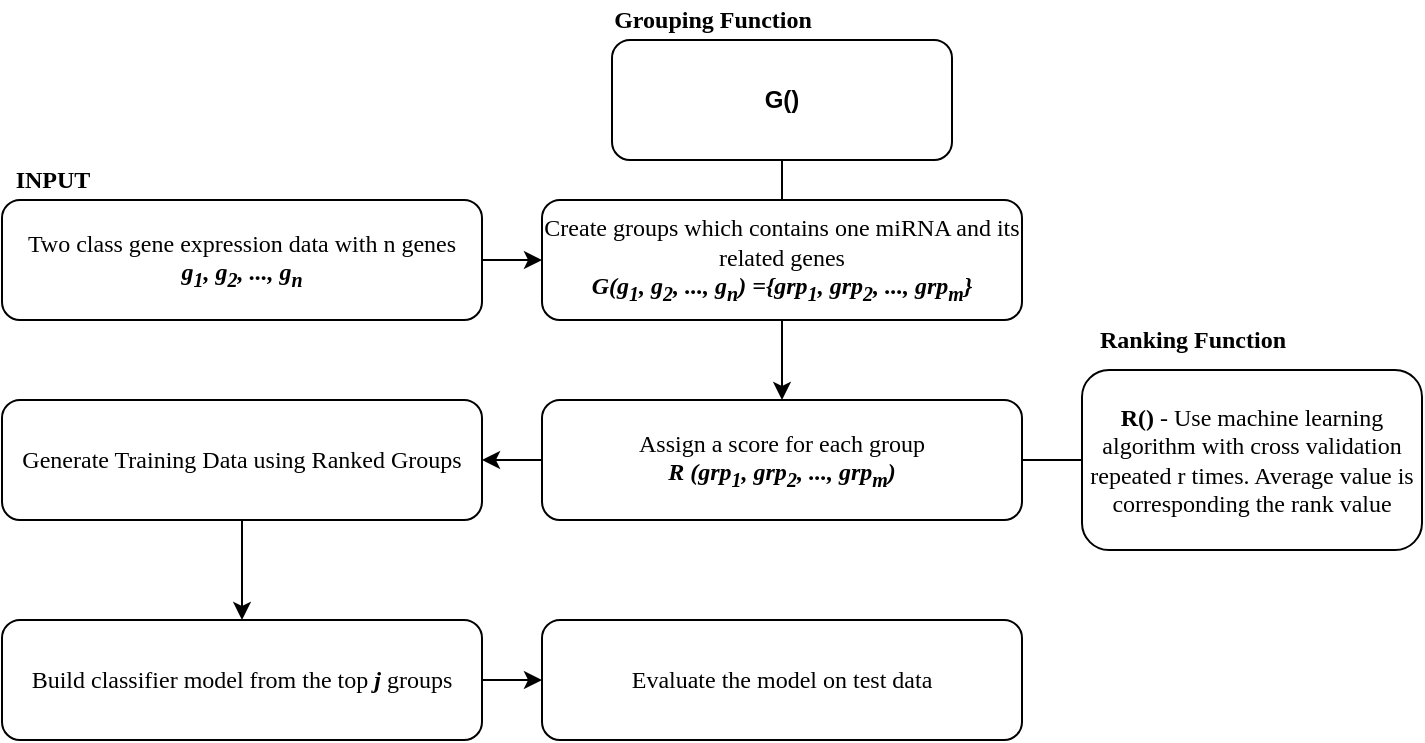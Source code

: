 <mxfile version="14.5.1" type="device"><diagram id="3bOZykMtJ-6WrY3OhHOJ" name="Page-1"><mxGraphModel dx="853" dy="501" grid="1" gridSize="10" guides="1" tooltips="1" connect="1" arrows="1" fold="1" page="1" pageScale="1" pageWidth="827" pageHeight="1169" math="0" shadow="0"><root><mxCell id="0"/><mxCell id="1" parent="0"/><mxCell id="hNpXWKwJMjQGedTp2ufH-1" value="&lt;font face=&quot;Times&quot;&gt;Two class gene expression data with n genes&lt;br&gt;&lt;/font&gt;&lt;div&gt;&lt;font face=&quot;Times&quot;&gt;&lt;b&gt;&lt;i&gt;&lt;span&gt;g&lt;/span&gt;&lt;sub&gt;1&lt;/sub&gt;&lt;span&gt;, g&lt;/span&gt;&lt;sub&gt;2&lt;/sub&gt;&lt;span&gt;, ..., g&lt;sub&gt;n&lt;/sub&gt;&lt;/span&gt;&lt;/i&gt;&lt;/b&gt;&lt;/font&gt;&lt;/div&gt;" style="rounded=1;whiteSpace=wrap;html=1;" parent="1" vertex="1"><mxGeometry x="200" y="100" width="240" height="60" as="geometry"/></mxCell><mxCell id="hNpXWKwJMjQGedTp2ufH-2" value="&lt;b&gt;&lt;font face=&quot;Times&quot;&gt;INPUT&lt;/font&gt;&lt;/b&gt;" style="text;html=1;align=center;verticalAlign=middle;resizable=0;points=[];autosize=1;fontFamily=Times;" parent="1" vertex="1"><mxGeometry x="200" y="80" width="50" height="20" as="geometry"/></mxCell><mxCell id="hNpXWKwJMjQGedTp2ufH-3" value="&lt;b&gt;G()&lt;/b&gt;" style="rounded=1;whiteSpace=wrap;html=1;" parent="1" vertex="1"><mxGeometry x="505" y="20" width="170" height="60" as="geometry"/></mxCell><mxCell id="hNpXWKwJMjQGedTp2ufH-4" value="&lt;font face=&quot;Times&quot;&gt;&lt;b&gt;Grouping Function&lt;/b&gt;&lt;/font&gt;" style="text;html=1;align=center;verticalAlign=middle;resizable=0;points=[];autosize=1;fontFamily=Times;" parent="1" vertex="1"><mxGeometry x="500" width="110" height="20" as="geometry"/></mxCell><mxCell id="hNpXWKwJMjQGedTp2ufH-5" value="&lt;font face=&quot;Times&quot;&gt;Create groups which contains one miRNA and its related genes&lt;/font&gt;&lt;br&gt;&lt;div&gt;&lt;b&gt;&lt;i&gt;&lt;font face=&quot;Times&quot;&gt;G(g&lt;/font&gt;&lt;sub style=&quot;font-family: &amp;#34;times&amp;#34;&quot;&gt;1&lt;/sub&gt;&lt;font face=&quot;Times&quot;&gt;, g&lt;/font&gt;&lt;sub style=&quot;font-family: &amp;#34;times&amp;#34;&quot;&gt;2&lt;/sub&gt;&lt;font face=&quot;Times&quot;&gt;, ..., g&lt;/font&gt;&lt;sub style=&quot;font-family: &amp;#34;times&amp;#34;&quot;&gt;n&lt;/sub&gt;&lt;font face=&quot;Times&quot;&gt;) =&lt;/font&gt;&lt;font face=&quot;times&quot;&gt;{&lt;/font&gt;&lt;/i&gt;&lt;/b&gt;&lt;b style=&quot;font-family: &amp;#34;times&amp;#34;&quot;&gt;&lt;i&gt;grp&lt;sub&gt;1&lt;/sub&gt;, grp&lt;sub&gt;2&lt;/sub&gt;, ..., grp&lt;sub&gt;m&lt;/sub&gt;&lt;/i&gt;&lt;/b&gt;&lt;b&gt;&lt;i&gt;&lt;font face=&quot;times&quot;&gt;}&lt;/font&gt;&lt;/i&gt;&lt;/b&gt;&lt;/div&gt;" style="rounded=1;whiteSpace=wrap;html=1;" parent="1" vertex="1"><mxGeometry x="470" y="100" width="240" height="60" as="geometry"/></mxCell><mxCell id="hNpXWKwJMjQGedTp2ufH-9" value="&lt;font face=&quot;Times&quot;&gt;Assign a score for each group&lt;br&gt;&lt;b&gt;&lt;i&gt;R (&lt;/i&gt;&lt;/b&gt;&lt;/font&gt;&lt;b style=&quot;font-family: &amp;#34;times&amp;#34;&quot;&gt;&lt;i&gt;grp&lt;sub&gt;1&lt;/sub&gt;, grp&lt;sub&gt;2&lt;/sub&gt;, ..., grp&lt;sub&gt;m&lt;/sub&gt;&lt;/i&gt;&lt;/b&gt;&lt;font face=&quot;Times&quot;&gt;&lt;b&gt;&lt;i&gt;)&lt;/i&gt;&lt;/b&gt;&lt;/font&gt;" style="rounded=1;whiteSpace=wrap;html=1;" parent="1" vertex="1"><mxGeometry x="470" y="200" width="240" height="60" as="geometry"/></mxCell><mxCell id="hNpXWKwJMjQGedTp2ufH-14" value="&lt;font face=&quot;Times&quot;&gt;&lt;b&gt;R()&lt;/b&gt; - Use machine learning algorithm with cross validation repeated r times. Average value is corresponding the rank value&lt;/font&gt;" style="rounded=1;whiteSpace=wrap;html=1;" parent="1" vertex="1"><mxGeometry x="740" y="185" width="170" height="90" as="geometry"/></mxCell><mxCell id="hNpXWKwJMjQGedTp2ufH-15" value="" style="endArrow=none;html=1;entryX=1;entryY=0.5;entryDx=0;entryDy=0;" parent="1" target="hNpXWKwJMjQGedTp2ufH-9" edge="1" source="hNpXWKwJMjQGedTp2ufH-14"><mxGeometry width="50" height="50" relative="1" as="geometry"><mxPoint x="340" y="370" as="sourcePoint"/><mxPoint x="680" y="260" as="targetPoint"/></mxGeometry></mxCell><mxCell id="hNpXWKwJMjQGedTp2ufH-16" value="&lt;font face=&quot;Times&quot;&gt;&lt;b&gt;Ranking Function&lt;/b&gt;&lt;/font&gt;" style="text;html=1;align=center;verticalAlign=middle;resizable=0;points=[];autosize=1;fontFamily=Times;" parent="1" vertex="1"><mxGeometry x="740" y="160" width="110" height="20" as="geometry"/></mxCell><mxCell id="hNpXWKwJMjQGedTp2ufH-18" value="&lt;font face=&quot;Times&quot;&gt;Generate Training Data using Ranked Groups&lt;/font&gt;" style="rounded=1;whiteSpace=wrap;html=1;" parent="1" vertex="1"><mxGeometry x="200" y="200" width="240" height="60" as="geometry"/></mxCell><mxCell id="hNpXWKwJMjQGedTp2ufH-19" value="" style="endArrow=classic;html=1;exitX=0;exitY=0.5;exitDx=0;exitDy=0;entryX=1;entryY=0.5;entryDx=0;entryDy=0;" parent="1" source="hNpXWKwJMjQGedTp2ufH-9" target="hNpXWKwJMjQGedTp2ufH-18" edge="1"><mxGeometry width="50" height="50" relative="1" as="geometry"><mxPoint x="610" y="370" as="sourcePoint"/><mxPoint x="690" y="410" as="targetPoint"/><Array as="points"/></mxGeometry></mxCell><mxCell id="hNpXWKwJMjQGedTp2ufH-21" value="" style="endArrow=none;html=1;exitX=0.5;exitY=1;exitDx=0;exitDy=0;" parent="1" source="hNpXWKwJMjQGedTp2ufH-3" target="hNpXWKwJMjQGedTp2ufH-5" edge="1"><mxGeometry width="50" height="50" relative="1" as="geometry"><mxPoint x="630" y="380" as="sourcePoint"/><mxPoint x="555" y="90" as="targetPoint"/></mxGeometry></mxCell><mxCell id="hNpXWKwJMjQGedTp2ufH-25" value="&lt;font face=&quot;Times&quot;&gt;Build classifier model from the top &lt;b&gt;&lt;i&gt;j&lt;/i&gt;&lt;/b&gt; groups&lt;/font&gt;" style="rounded=1;whiteSpace=wrap;html=1;" parent="1" vertex="1"><mxGeometry x="200" y="310" width="240" height="60" as="geometry"/></mxCell><mxCell id="hNpXWKwJMjQGedTp2ufH-27" value="" style="endArrow=classic;html=1;exitX=0.5;exitY=1;exitDx=0;exitDy=0;entryX=0.5;entryY=0;entryDx=0;entryDy=0;" parent="1" source="hNpXWKwJMjQGedTp2ufH-18" target="hNpXWKwJMjQGedTp2ufH-25" edge="1"><mxGeometry width="50" height="50" relative="1" as="geometry"><mxPoint x="350" y="490" as="sourcePoint"/><mxPoint x="400" y="440" as="targetPoint"/></mxGeometry></mxCell><mxCell id="hNpXWKwJMjQGedTp2ufH-28" value="&lt;font face=&quot;Times&quot;&gt;Evaluate the model on test data&lt;/font&gt;" style="rounded=1;whiteSpace=wrap;html=1;" parent="1" vertex="1"><mxGeometry x="470" y="310" width="240" height="60" as="geometry"/></mxCell><mxCell id="hNpXWKwJMjQGedTp2ufH-29" value="" style="endArrow=classic;html=1;exitX=1;exitY=0.5;exitDx=0;exitDy=0;entryX=0;entryY=0.5;entryDx=0;entryDy=0;" parent="1" source="hNpXWKwJMjQGedTp2ufH-25" target="hNpXWKwJMjQGedTp2ufH-28" edge="1"><mxGeometry width="50" height="50" relative="1" as="geometry"><mxPoint x="490" y="650.0" as="sourcePoint"/><mxPoint x="400" y="540" as="targetPoint"/></mxGeometry></mxCell><mxCell id="3mNBeq0uOhCl1pzNs6EF-1" value="" style="endArrow=classic;html=1;exitX=0.5;exitY=1;exitDx=0;exitDy=0;" parent="1" source="hNpXWKwJMjQGedTp2ufH-5" edge="1" target="hNpXWKwJMjQGedTp2ufH-9"><mxGeometry width="50" height="50" relative="1" as="geometry"><mxPoint x="500" y="560" as="sourcePoint"/><mxPoint x="490" y="340" as="targetPoint"/></mxGeometry></mxCell><mxCell id="pZM04Z5lQ_TosTd6NsY_-1" value="" style="endArrow=classic;html=1;exitX=1;exitY=0.5;exitDx=0;exitDy=0;entryX=0;entryY=0.5;entryDx=0;entryDy=0;" edge="1" parent="1" source="hNpXWKwJMjQGedTp2ufH-1" target="hNpXWKwJMjQGedTp2ufH-5"><mxGeometry width="50" height="50" relative="1" as="geometry"><mxPoint x="380" y="250" as="sourcePoint"/><mxPoint x="430" y="200" as="targetPoint"/></mxGeometry></mxCell></root></mxGraphModel></diagram></mxfile>